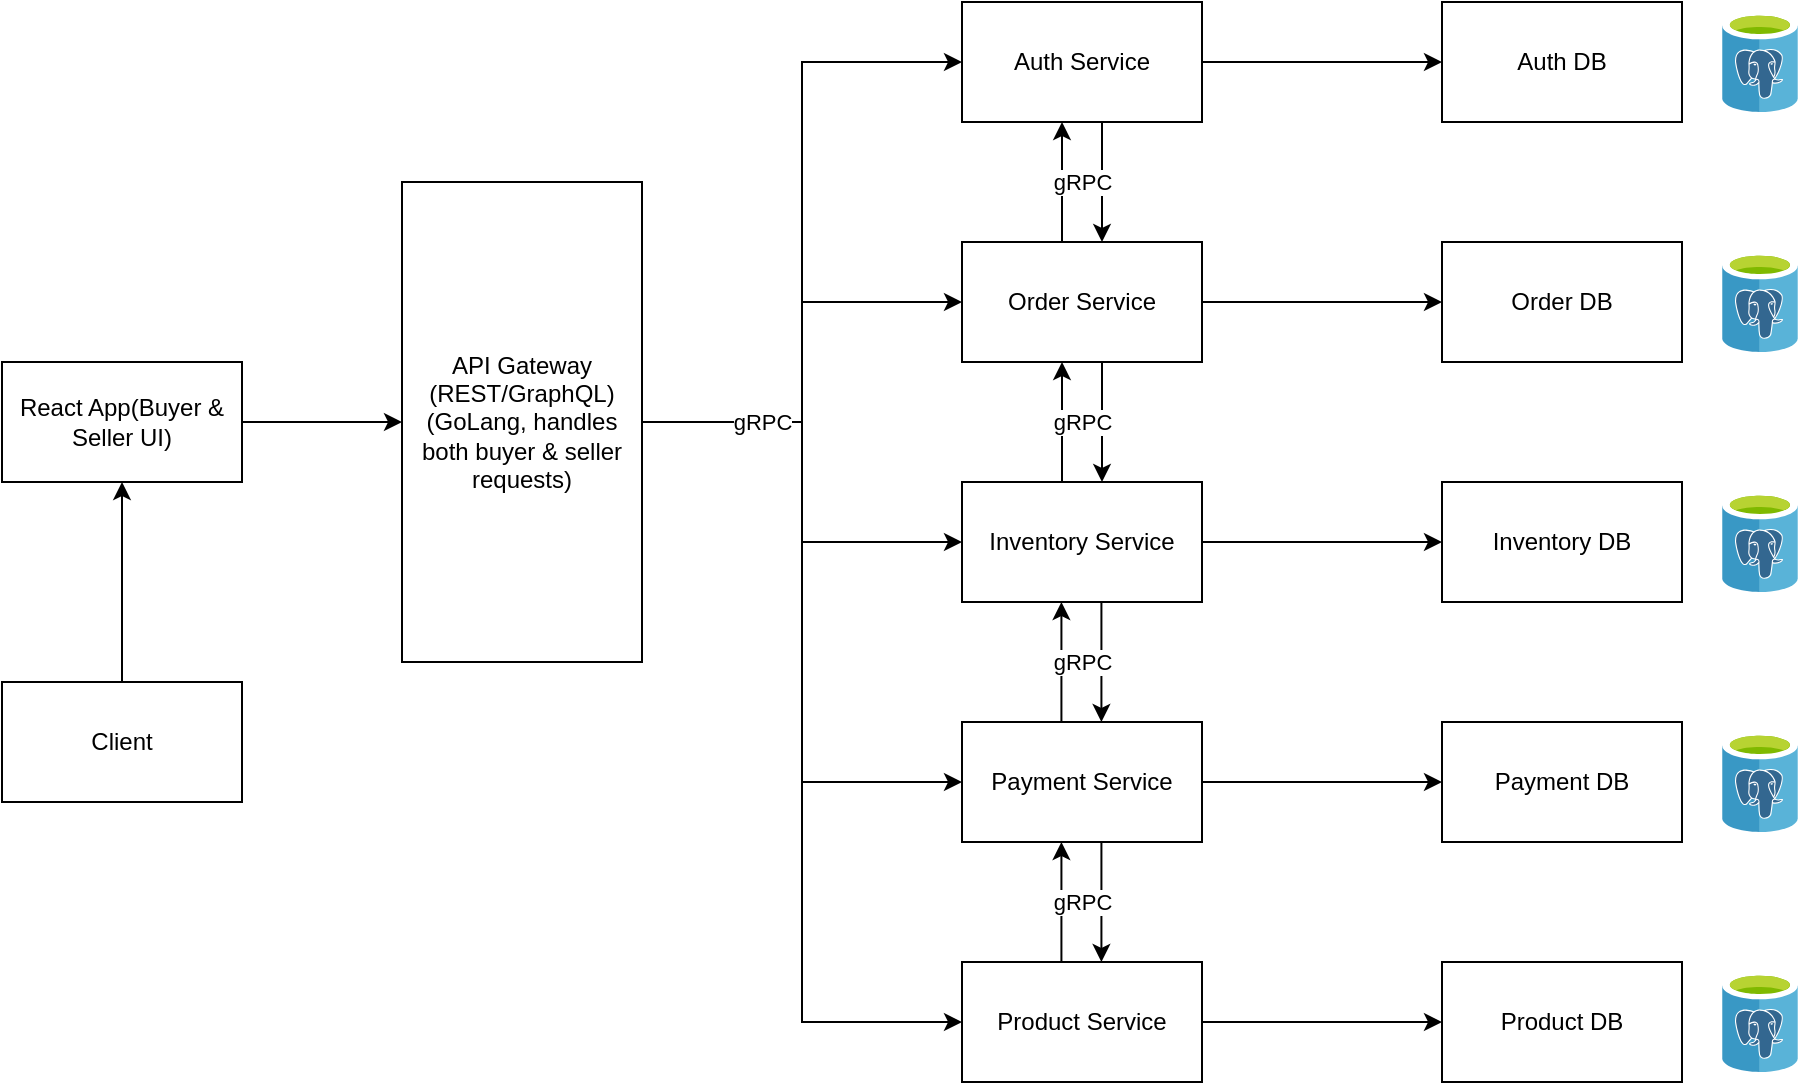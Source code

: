 <mxfile version="26.1.3">
  <diagram name="Page-1" id="nb4Nz53QhCpKhdht977x">
    <mxGraphModel dx="1843" dy="796" grid="1" gridSize="10" guides="1" tooltips="1" connect="1" arrows="1" fold="1" page="1" pageScale="1" pageWidth="850" pageHeight="1100" math="0" shadow="0">
      <root>
        <mxCell id="0" />
        <mxCell id="1" parent="0" />
        <mxCell id="vAraQ23SvQjwQGzPWNUu-5" style="edgeStyle=orthogonalEdgeStyle;rounded=0;orthogonalLoop=1;jettySize=auto;html=1;entryX=0;entryY=0.5;entryDx=0;entryDy=0;" edge="1" parent="1" source="vAraQ23SvQjwQGzPWNUu-1" target="vAraQ23SvQjwQGzPWNUu-3">
          <mxGeometry relative="1" as="geometry" />
        </mxCell>
        <mxCell id="vAraQ23SvQjwQGzPWNUu-1" value="React App(Buyer &amp;amp; Seller UI)" style="rounded=0;whiteSpace=wrap;html=1;" vertex="1" parent="1">
          <mxGeometry x="120" y="280" width="120" height="60" as="geometry" />
        </mxCell>
        <mxCell id="vAraQ23SvQjwQGzPWNUu-4" style="edgeStyle=orthogonalEdgeStyle;rounded=0;orthogonalLoop=1;jettySize=auto;html=1;entryX=0.5;entryY=1;entryDx=0;entryDy=0;" edge="1" parent="1" source="vAraQ23SvQjwQGzPWNUu-2" target="vAraQ23SvQjwQGzPWNUu-1">
          <mxGeometry relative="1" as="geometry" />
        </mxCell>
        <mxCell id="vAraQ23SvQjwQGzPWNUu-2" value="Client" style="rounded=0;whiteSpace=wrap;html=1;" vertex="1" parent="1">
          <mxGeometry x="120" y="440" width="120" height="60" as="geometry" />
        </mxCell>
        <mxCell id="vAraQ23SvQjwQGzPWNUu-16" style="edgeStyle=orthogonalEdgeStyle;rounded=0;orthogonalLoop=1;jettySize=auto;html=1;" edge="1" parent="1" source="vAraQ23SvQjwQGzPWNUu-3" target="vAraQ23SvQjwQGzPWNUu-7">
          <mxGeometry relative="1" as="geometry" />
        </mxCell>
        <mxCell id="vAraQ23SvQjwQGzPWNUu-17" style="edgeStyle=orthogonalEdgeStyle;rounded=0;orthogonalLoop=1;jettySize=auto;html=1;" edge="1" parent="1" source="vAraQ23SvQjwQGzPWNUu-3" target="vAraQ23SvQjwQGzPWNUu-8">
          <mxGeometry relative="1" as="geometry" />
        </mxCell>
        <mxCell id="vAraQ23SvQjwQGzPWNUu-18" style="edgeStyle=orthogonalEdgeStyle;rounded=0;orthogonalLoop=1;jettySize=auto;html=1;entryX=0;entryY=0.5;entryDx=0;entryDy=0;" edge="1" parent="1" source="vAraQ23SvQjwQGzPWNUu-3" target="vAraQ23SvQjwQGzPWNUu-9">
          <mxGeometry relative="1" as="geometry" />
        </mxCell>
        <mxCell id="vAraQ23SvQjwQGzPWNUu-19" style="edgeStyle=orthogonalEdgeStyle;rounded=0;orthogonalLoop=1;jettySize=auto;html=1;entryX=0;entryY=0.5;entryDx=0;entryDy=0;" edge="1" parent="1" source="vAraQ23SvQjwQGzPWNUu-3" target="vAraQ23SvQjwQGzPWNUu-6">
          <mxGeometry relative="1" as="geometry" />
        </mxCell>
        <mxCell id="vAraQ23SvQjwQGzPWNUu-20" style="edgeStyle=orthogonalEdgeStyle;rounded=0;orthogonalLoop=1;jettySize=auto;html=1;entryX=0;entryY=0.5;entryDx=0;entryDy=0;" edge="1" parent="1" source="vAraQ23SvQjwQGzPWNUu-3" target="vAraQ23SvQjwQGzPWNUu-10">
          <mxGeometry relative="1" as="geometry" />
        </mxCell>
        <mxCell id="vAraQ23SvQjwQGzPWNUu-26" value="gRPC" style="edgeLabel;html=1;align=center;verticalAlign=middle;resizable=0;points=[];" vertex="1" connectable="0" parent="vAraQ23SvQjwQGzPWNUu-20">
          <mxGeometry x="-0.817" y="2" relative="1" as="geometry">
            <mxPoint x="18" y="2" as="offset" />
          </mxGeometry>
        </mxCell>
        <mxCell id="vAraQ23SvQjwQGzPWNUu-3" value="API Gateway (REST/GraphQL) (GoLang, handles both buyer &amp;amp; seller requests)" style="rounded=0;whiteSpace=wrap;html=1;" vertex="1" parent="1">
          <mxGeometry x="320" y="190" width="120" height="240" as="geometry" />
        </mxCell>
        <mxCell id="vAraQ23SvQjwQGzPWNUu-25" style="edgeStyle=orthogonalEdgeStyle;rounded=0;orthogonalLoop=1;jettySize=auto;html=1;entryX=0;entryY=0.5;entryDx=0;entryDy=0;" edge="1" parent="1" source="vAraQ23SvQjwQGzPWNUu-6" target="vAraQ23SvQjwQGzPWNUu-11">
          <mxGeometry relative="1" as="geometry" />
        </mxCell>
        <mxCell id="vAraQ23SvQjwQGzPWNUu-29" style="edgeStyle=orthogonalEdgeStyle;rounded=0;orthogonalLoop=1;jettySize=auto;html=1;entryX=0.5;entryY=0;entryDx=0;entryDy=0;" edge="1" parent="1">
          <mxGeometry relative="1" as="geometry">
            <mxPoint x="670" y="160" as="sourcePoint" />
            <mxPoint x="670" y="220" as="targetPoint" />
          </mxGeometry>
        </mxCell>
        <mxCell id="vAraQ23SvQjwQGzPWNUu-6" value="Auth Service" style="rounded=0;whiteSpace=wrap;html=1;" vertex="1" parent="1">
          <mxGeometry x="600" y="100" width="120" height="60" as="geometry" />
        </mxCell>
        <mxCell id="vAraQ23SvQjwQGzPWNUu-24" style="edgeStyle=orthogonalEdgeStyle;rounded=0;orthogonalLoop=1;jettySize=auto;html=1;entryX=0;entryY=0.5;entryDx=0;entryDy=0;" edge="1" parent="1" source="vAraQ23SvQjwQGzPWNUu-7" target="vAraQ23SvQjwQGzPWNUu-12">
          <mxGeometry relative="1" as="geometry" />
        </mxCell>
        <mxCell id="vAraQ23SvQjwQGzPWNUu-28" style="edgeStyle=orthogonalEdgeStyle;rounded=0;orthogonalLoop=1;jettySize=auto;html=1;entryX=0.5;entryY=1;entryDx=0;entryDy=0;" edge="1" parent="1">
          <mxGeometry relative="1" as="geometry">
            <mxPoint x="650" y="220" as="sourcePoint" />
            <mxPoint x="650" y="160" as="targetPoint" />
          </mxGeometry>
        </mxCell>
        <mxCell id="vAraQ23SvQjwQGzPWNUu-38" value="gRPC" style="edgeLabel;html=1;align=center;verticalAlign=middle;resizable=0;points=[];" vertex="1" connectable="0" parent="vAraQ23SvQjwQGzPWNUu-28">
          <mxGeometry x="0.198" y="2" relative="1" as="geometry">
            <mxPoint x="12" y="6" as="offset" />
          </mxGeometry>
        </mxCell>
        <mxCell id="vAraQ23SvQjwQGzPWNUu-7" value="Order Service" style="rounded=0;whiteSpace=wrap;html=1;" vertex="1" parent="1">
          <mxGeometry x="600" y="220" width="120" height="60" as="geometry" />
        </mxCell>
        <mxCell id="vAraQ23SvQjwQGzPWNUu-23" style="edgeStyle=orthogonalEdgeStyle;rounded=0;orthogonalLoop=1;jettySize=auto;html=1;entryX=0;entryY=0.5;entryDx=0;entryDy=0;" edge="1" parent="1" source="vAraQ23SvQjwQGzPWNUu-8" target="vAraQ23SvQjwQGzPWNUu-13">
          <mxGeometry relative="1" as="geometry" />
        </mxCell>
        <mxCell id="vAraQ23SvQjwQGzPWNUu-8" value="Inventory Service" style="rounded=0;whiteSpace=wrap;html=1;" vertex="1" parent="1">
          <mxGeometry x="600" y="340" width="120" height="60" as="geometry" />
        </mxCell>
        <mxCell id="vAraQ23SvQjwQGzPWNUu-22" style="edgeStyle=orthogonalEdgeStyle;rounded=0;orthogonalLoop=1;jettySize=auto;html=1;" edge="1" parent="1" source="vAraQ23SvQjwQGzPWNUu-9" target="vAraQ23SvQjwQGzPWNUu-14">
          <mxGeometry relative="1" as="geometry" />
        </mxCell>
        <mxCell id="vAraQ23SvQjwQGzPWNUu-9" value="Payment Service" style="rounded=0;whiteSpace=wrap;html=1;" vertex="1" parent="1">
          <mxGeometry x="600" y="460" width="120" height="60" as="geometry" />
        </mxCell>
        <mxCell id="vAraQ23SvQjwQGzPWNUu-21" style="edgeStyle=orthogonalEdgeStyle;rounded=0;orthogonalLoop=1;jettySize=auto;html=1;" edge="1" parent="1" source="vAraQ23SvQjwQGzPWNUu-10" target="vAraQ23SvQjwQGzPWNUu-15">
          <mxGeometry relative="1" as="geometry" />
        </mxCell>
        <mxCell id="vAraQ23SvQjwQGzPWNUu-10" value="Product Service" style="rounded=0;whiteSpace=wrap;html=1;" vertex="1" parent="1">
          <mxGeometry x="600" y="580" width="120" height="60" as="geometry" />
        </mxCell>
        <mxCell id="vAraQ23SvQjwQGzPWNUu-11" value="Auth DB" style="rounded=0;whiteSpace=wrap;html=1;" vertex="1" parent="1">
          <mxGeometry x="840" y="100" width="120" height="60" as="geometry" />
        </mxCell>
        <mxCell id="vAraQ23SvQjwQGzPWNUu-12" value="Order DB" style="rounded=0;whiteSpace=wrap;html=1;" vertex="1" parent="1">
          <mxGeometry x="840" y="220" width="120" height="60" as="geometry" />
        </mxCell>
        <mxCell id="vAraQ23SvQjwQGzPWNUu-13" value="Inventory DB" style="rounded=0;whiteSpace=wrap;html=1;" vertex="1" parent="1">
          <mxGeometry x="840" y="340" width="120" height="60" as="geometry" />
        </mxCell>
        <mxCell id="vAraQ23SvQjwQGzPWNUu-14" value="Payment DB" style="rounded=0;whiteSpace=wrap;html=1;" vertex="1" parent="1">
          <mxGeometry x="840" y="460" width="120" height="60" as="geometry" />
        </mxCell>
        <mxCell id="vAraQ23SvQjwQGzPWNUu-15" value="Product DB" style="rounded=0;whiteSpace=wrap;html=1;" vertex="1" parent="1">
          <mxGeometry x="840" y="580" width="120" height="60" as="geometry" />
        </mxCell>
        <mxCell id="vAraQ23SvQjwQGzPWNUu-30" style="edgeStyle=orthogonalEdgeStyle;rounded=0;orthogonalLoop=1;jettySize=auto;html=1;entryX=0.5;entryY=0;entryDx=0;entryDy=0;" edge="1" parent="1">
          <mxGeometry relative="1" as="geometry">
            <mxPoint x="670" y="280" as="sourcePoint" />
            <mxPoint x="670" y="340" as="targetPoint" />
          </mxGeometry>
        </mxCell>
        <mxCell id="vAraQ23SvQjwQGzPWNUu-31" style="edgeStyle=orthogonalEdgeStyle;rounded=0;orthogonalLoop=1;jettySize=auto;html=1;entryX=0.5;entryY=1;entryDx=0;entryDy=0;" edge="1" parent="1">
          <mxGeometry relative="1" as="geometry">
            <mxPoint x="650" y="340" as="sourcePoint" />
            <mxPoint x="650" y="280" as="targetPoint" />
          </mxGeometry>
        </mxCell>
        <mxCell id="vAraQ23SvQjwQGzPWNUu-32" style="edgeStyle=orthogonalEdgeStyle;rounded=0;orthogonalLoop=1;jettySize=auto;html=1;entryX=0.5;entryY=0;entryDx=0;entryDy=0;" edge="1" parent="1">
          <mxGeometry relative="1" as="geometry">
            <mxPoint x="669.71" y="400" as="sourcePoint" />
            <mxPoint x="669.71" y="460" as="targetPoint" />
          </mxGeometry>
        </mxCell>
        <mxCell id="vAraQ23SvQjwQGzPWNUu-33" style="edgeStyle=orthogonalEdgeStyle;rounded=0;orthogonalLoop=1;jettySize=auto;html=1;entryX=0.5;entryY=1;entryDx=0;entryDy=0;" edge="1" parent="1">
          <mxGeometry relative="1" as="geometry">
            <mxPoint x="649.71" y="460" as="sourcePoint" />
            <mxPoint x="649.71" y="400" as="targetPoint" />
          </mxGeometry>
        </mxCell>
        <mxCell id="vAraQ23SvQjwQGzPWNUu-34" style="edgeStyle=orthogonalEdgeStyle;rounded=0;orthogonalLoop=1;jettySize=auto;html=1;entryX=0.5;entryY=0;entryDx=0;entryDy=0;" edge="1" parent="1">
          <mxGeometry relative="1" as="geometry">
            <mxPoint x="669.71" y="520" as="sourcePoint" />
            <mxPoint x="669.71" y="580" as="targetPoint" />
          </mxGeometry>
        </mxCell>
        <mxCell id="vAraQ23SvQjwQGzPWNUu-35" style="edgeStyle=orthogonalEdgeStyle;rounded=0;orthogonalLoop=1;jettySize=auto;html=1;entryX=0.5;entryY=1;entryDx=0;entryDy=0;" edge="1" parent="1">
          <mxGeometry relative="1" as="geometry">
            <mxPoint x="649.71" y="580" as="sourcePoint" />
            <mxPoint x="649.71" y="520" as="targetPoint" />
          </mxGeometry>
        </mxCell>
        <mxCell id="vAraQ23SvQjwQGzPWNUu-39" value="gRPC" style="edgeLabel;html=1;align=center;verticalAlign=middle;resizable=0;points=[];" vertex="1" connectable="0" parent="1">
          <mxGeometry x="660" y="309.996" as="geometry" />
        </mxCell>
        <mxCell id="vAraQ23SvQjwQGzPWNUu-40" value="gRPC" style="edgeLabel;html=1;align=center;verticalAlign=middle;resizable=0;points=[];" vertex="1" connectable="0" parent="1">
          <mxGeometry x="660" y="429.996" as="geometry" />
        </mxCell>
        <mxCell id="vAraQ23SvQjwQGzPWNUu-41" value="gRPC" style="edgeLabel;html=1;align=center;verticalAlign=middle;resizable=0;points=[];" vertex="1" connectable="0" parent="1">
          <mxGeometry x="660" y="549.996" as="geometry" />
        </mxCell>
        <mxCell id="vAraQ23SvQjwQGzPWNUu-42" value="" style="image;sketch=0;aspect=fixed;html=1;points=[];align=center;fontSize=12;image=img/lib/mscae/Azure_Database_for_PostgreSQL_servers.svg;" vertex="1" parent="1">
          <mxGeometry x="980" y="105" width="38" height="50" as="geometry" />
        </mxCell>
        <mxCell id="vAraQ23SvQjwQGzPWNUu-43" value="" style="image;sketch=0;aspect=fixed;html=1;points=[];align=center;fontSize=12;image=img/lib/mscae/Azure_Database_for_PostgreSQL_servers.svg;" vertex="1" parent="1">
          <mxGeometry x="980" y="225" width="38" height="50" as="geometry" />
        </mxCell>
        <mxCell id="vAraQ23SvQjwQGzPWNUu-44" value="" style="image;sketch=0;aspect=fixed;html=1;points=[];align=center;fontSize=12;image=img/lib/mscae/Azure_Database_for_PostgreSQL_servers.svg;" vertex="1" parent="1">
          <mxGeometry x="980" y="345" width="38" height="50" as="geometry" />
        </mxCell>
        <mxCell id="vAraQ23SvQjwQGzPWNUu-45" value="" style="image;sketch=0;aspect=fixed;html=1;points=[];align=center;fontSize=12;image=img/lib/mscae/Azure_Database_for_PostgreSQL_servers.svg;" vertex="1" parent="1">
          <mxGeometry x="980" y="465" width="38" height="50" as="geometry" />
        </mxCell>
        <mxCell id="vAraQ23SvQjwQGzPWNUu-46" value="" style="image;sketch=0;aspect=fixed;html=1;points=[];align=center;fontSize=12;image=img/lib/mscae/Azure_Database_for_PostgreSQL_servers.svg;" vertex="1" parent="1">
          <mxGeometry x="980" y="585" width="38" height="50" as="geometry" />
        </mxCell>
      </root>
    </mxGraphModel>
  </diagram>
</mxfile>
